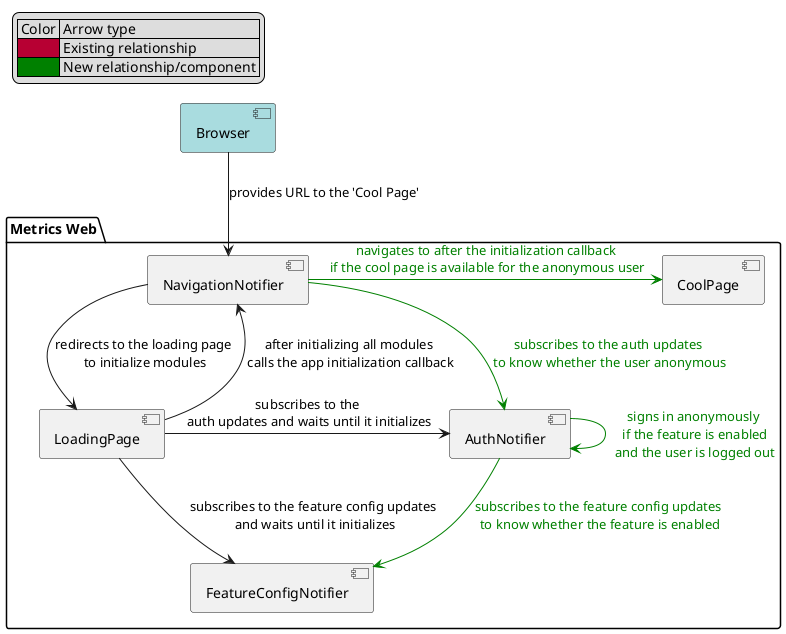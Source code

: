 @startuml public_dashboard_architecture_components_diagram

legend top left
    | Color | Arrow type |
    |<#B70033>| Existing relationship |
    |<#Green>| New relationship/component |
endlegend

component Browser #A9DCDF

package "Metrics Web" {
    component "LoadingPage" as loading_page
    component "AuthNotifier" as auth
    component "FeatureConfigNotifier" as feature_config
    component "NavigationNotifier" as navigation
    component "CoolPage" as cool_page
}

Browser --> navigation: provides URL to the 'Cool Page'
navigation --> loading_page: redirects to the loading page\n to initialize modules
loading_page -> auth: subscribes to the\n auth updates and waits until it initializes
loading_page --> feature_config: subscribes to the feature config updates\n and waits until it initializes
auth -[#green]-> auth: <color:green>signs in anonymously\n <color:green>if the feature is enabled\n <color:green>and the user is logged out
auth -[#green]-> feature_config: <color:green>subscribes to the feature config updates\n <color:green>to know whether the feature is enabled
loading_page -up-> navigation: after initializing all modules\n calls the app initialization callback
navigation -[#green]right-> cool_page: <color:green>navigates to after the initialization callback\n <color:green>if the cool page is available for the anonymous user
navigation -[#green]> auth: <color:green>subscribes to the auth updates\n <color:green>to know whether the user anonymous

@enduml
